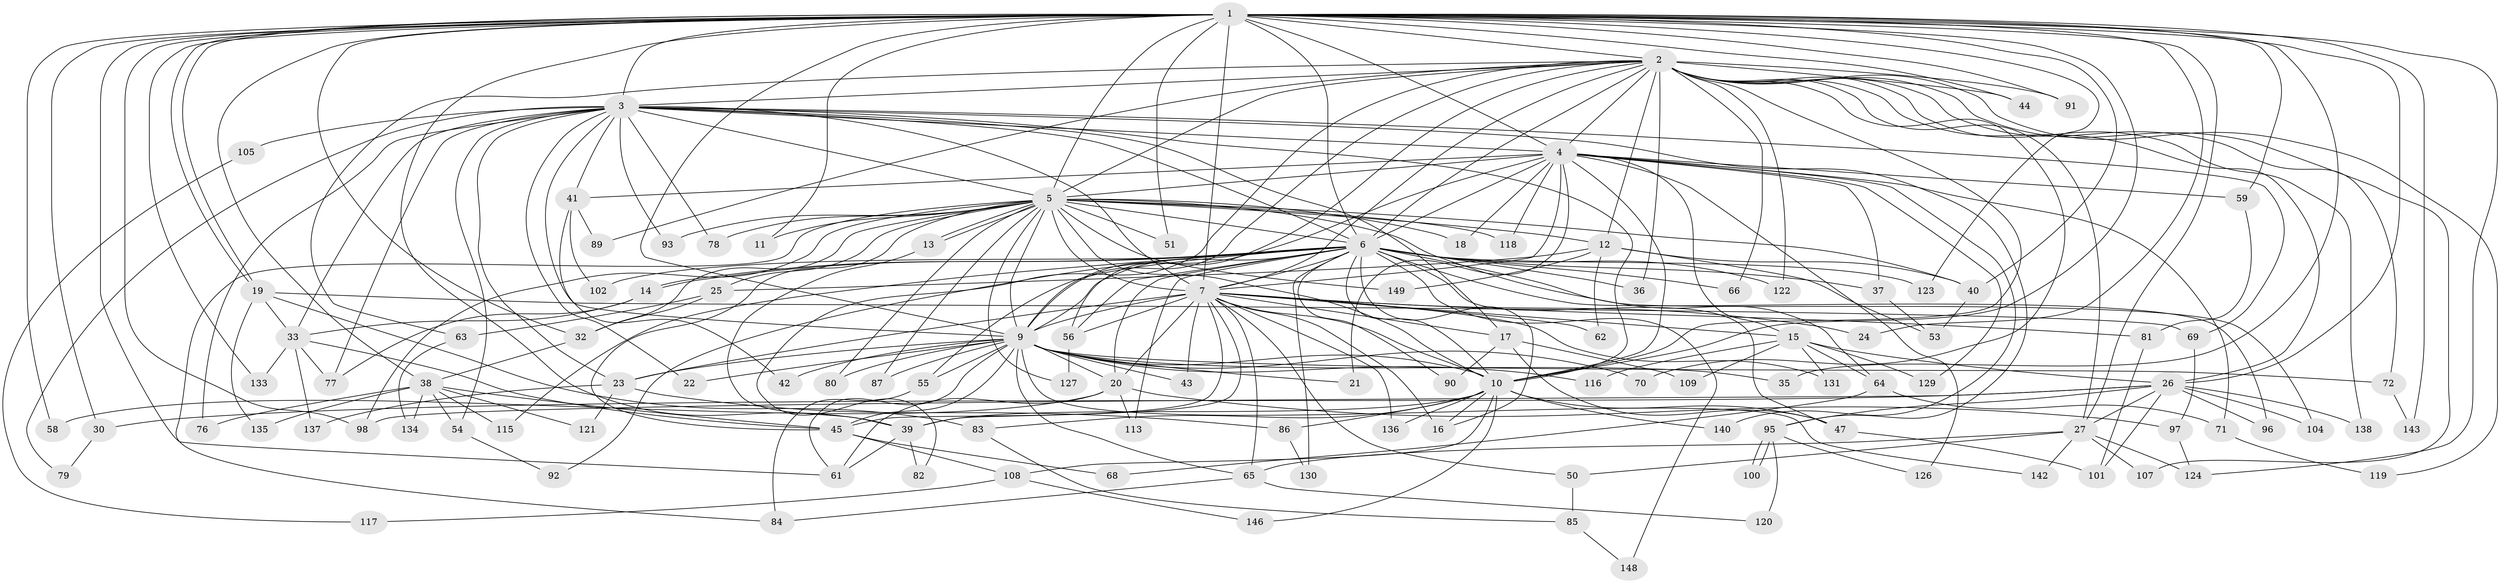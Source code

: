 // Generated by graph-tools (version 1.1) at 2025/51/02/27/25 19:51:45]
// undirected, 117 vertices, 275 edges
graph export_dot {
graph [start="1"]
  node [color=gray90,style=filled];
  1 [super="+8"];
  2 [super="+57"];
  3 [super="+49"];
  4 [super="+110"];
  5 [super="+28"];
  6 [super="+67"];
  7 [super="+103"];
  9 [super="+125"];
  10 [super="+111"];
  11;
  12 [super="+75"];
  13;
  14 [super="+145"];
  15 [super="+112"];
  16;
  17 [super="+31"];
  18;
  19 [super="+34"];
  20 [super="+52"];
  21;
  22;
  23 [super="+29"];
  24;
  25;
  26 [super="+88"];
  27 [super="+139"];
  30;
  32 [super="+132"];
  33 [super="+114"];
  35;
  36;
  37;
  38 [super="+74"];
  39 [super="+99"];
  40 [super="+60"];
  41;
  42;
  43;
  44;
  45 [super="+46"];
  47 [super="+48"];
  50;
  51;
  53;
  54;
  55;
  56 [super="+94"];
  58;
  59;
  61;
  62;
  63;
  64;
  65 [super="+73"];
  66;
  68;
  69;
  70;
  71;
  72;
  76;
  77;
  78;
  79;
  80;
  81;
  82;
  83;
  84 [super="+128"];
  85;
  86;
  87;
  89;
  90;
  91;
  92;
  93;
  95 [super="+147"];
  96;
  97 [super="+144"];
  98 [super="+106"];
  100;
  101 [super="+141"];
  102;
  104;
  105;
  107;
  108;
  109;
  113;
  115;
  116;
  117;
  118;
  119;
  120;
  121;
  122;
  123;
  124;
  126;
  127;
  129;
  130;
  131;
  133;
  134;
  135;
  136;
  137;
  138;
  140;
  142;
  143;
  146;
  148;
  149;
  1 -- 2 [weight=2];
  1 -- 3 [weight=2];
  1 -- 4 [weight=2];
  1 -- 5 [weight=2];
  1 -- 6 [weight=2];
  1 -- 7 [weight=2];
  1 -- 9 [weight=2];
  1 -- 10 [weight=2];
  1 -- 19;
  1 -- 19;
  1 -- 24;
  1 -- 26;
  1 -- 27;
  1 -- 30;
  1 -- 35;
  1 -- 38;
  1 -- 44;
  1 -- 58;
  1 -- 59;
  1 -- 61;
  1 -- 91;
  1 -- 133;
  1 -- 11;
  1 -- 143;
  1 -- 39;
  1 -- 51;
  1 -- 123;
  1 -- 124;
  1 -- 32;
  1 -- 40;
  1 -- 98;
  2 -- 3;
  2 -- 4 [weight=2];
  2 -- 5;
  2 -- 6;
  2 -- 7;
  2 -- 9 [weight=2];
  2 -- 10;
  2 -- 12;
  2 -- 36;
  2 -- 44;
  2 -- 56;
  2 -- 63;
  2 -- 66;
  2 -- 70;
  2 -- 72;
  2 -- 82;
  2 -- 89;
  2 -- 91;
  2 -- 107;
  2 -- 119;
  2 -- 122;
  2 -- 138;
  2 -- 27;
  2 -- 26;
  3 -- 4;
  3 -- 5;
  3 -- 6;
  3 -- 7;
  3 -- 9;
  3 -- 10;
  3 -- 17 [weight=2];
  3 -- 22;
  3 -- 23;
  3 -- 41;
  3 -- 54;
  3 -- 69;
  3 -- 76;
  3 -- 77;
  3 -- 78;
  3 -- 79;
  3 -- 105 [weight=2];
  3 -- 33;
  3 -- 93;
  3 -- 95;
  4 -- 5 [weight=2];
  4 -- 6;
  4 -- 7;
  4 -- 9;
  4 -- 10;
  4 -- 15;
  4 -- 18;
  4 -- 21;
  4 -- 37;
  4 -- 41;
  4 -- 59;
  4 -- 71;
  4 -- 118;
  4 -- 126;
  4 -- 129;
  4 -- 140;
  5 -- 6;
  5 -- 7;
  5 -- 9;
  5 -- 10;
  5 -- 11;
  5 -- 12;
  5 -- 13;
  5 -- 13;
  5 -- 18;
  5 -- 25;
  5 -- 32;
  5 -- 40;
  5 -- 51;
  5 -- 64;
  5 -- 78;
  5 -- 80;
  5 -- 84;
  5 -- 87;
  5 -- 93;
  5 -- 98;
  5 -- 118;
  5 -- 127;
  5 -- 149;
  5 -- 45;
  6 -- 7;
  6 -- 9;
  6 -- 10;
  6 -- 14;
  6 -- 14;
  6 -- 20;
  6 -- 36;
  6 -- 37;
  6 -- 55;
  6 -- 56;
  6 -- 66;
  6 -- 90;
  6 -- 92;
  6 -- 96;
  6 -- 102;
  6 -- 104;
  6 -- 113;
  6 -- 115;
  6 -- 122;
  6 -- 123;
  6 -- 130;
  6 -- 148;
  6 -- 47;
  6 -- 16;
  7 -- 9;
  7 -- 10;
  7 -- 15 [weight=2];
  7 -- 16;
  7 -- 17;
  7 -- 20;
  7 -- 23;
  7 -- 24;
  7 -- 43;
  7 -- 45;
  7 -- 50;
  7 -- 62;
  7 -- 65;
  7 -- 81;
  7 -- 131;
  7 -- 136;
  7 -- 39;
  7 -- 56;
  9 -- 10;
  9 -- 21;
  9 -- 22;
  9 -- 35;
  9 -- 42;
  9 -- 43;
  9 -- 45;
  9 -- 55;
  9 -- 70;
  9 -- 72;
  9 -- 80;
  9 -- 87;
  9 -- 116;
  9 -- 142;
  9 -- 61;
  9 -- 20;
  9 -- 23;
  9 -- 65;
  10 -- 16;
  10 -- 47;
  10 -- 83;
  10 -- 86;
  10 -- 108;
  10 -- 136;
  10 -- 140;
  10 -- 146;
  10 -- 39;
  12 -- 25;
  12 -- 40;
  12 -- 62;
  12 -- 149;
  12 -- 53;
  13 -- 39;
  14 -- 33;
  14 -- 77;
  15 -- 26;
  15 -- 64;
  15 -- 109;
  15 -- 116;
  15 -- 129;
  15 -- 131;
  17 -- 47;
  17 -- 90;
  17 -- 109;
  19 -- 33;
  19 -- 69;
  19 -- 135;
  19 -- 83;
  20 -- 58;
  20 -- 61;
  20 -- 113;
  20 -- 97;
  23 -- 86;
  23 -- 137;
  23 -- 121;
  25 -- 32;
  25 -- 63;
  26 -- 27;
  26 -- 30;
  26 -- 96;
  26 -- 98;
  26 -- 101;
  26 -- 104;
  26 -- 95;
  26 -- 138;
  27 -- 50;
  27 -- 65;
  27 -- 107;
  27 -- 124;
  27 -- 142;
  30 -- 79;
  32 -- 38;
  33 -- 77;
  33 -- 137;
  33 -- 45;
  33 -- 133;
  37 -- 53;
  38 -- 54;
  38 -- 76;
  38 -- 115;
  38 -- 134;
  38 -- 135;
  38 -- 121;
  38 -- 45;
  39 -- 82;
  39 -- 61;
  40 -- 53;
  41 -- 42;
  41 -- 89;
  41 -- 102;
  45 -- 108;
  45 -- 68;
  47 -- 101;
  50 -- 85;
  54 -- 92;
  55 -- 84;
  56 -- 127;
  59 -- 81;
  63 -- 134;
  64 -- 68;
  64 -- 71;
  65 -- 120;
  65 -- 84;
  69 -- 97;
  71 -- 119;
  72 -- 143;
  81 -- 101;
  83 -- 85;
  85 -- 148;
  86 -- 130;
  95 -- 100;
  95 -- 100;
  95 -- 120;
  95 -- 126;
  97 -- 124;
  105 -- 117;
  108 -- 117;
  108 -- 146;
}
